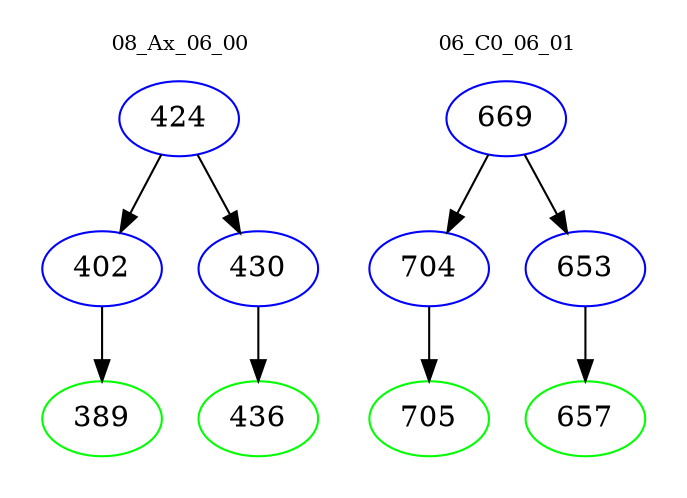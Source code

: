 digraph{
subgraph cluster_0 {
color = white
label = "08_Ax_06_00";
fontsize=10;
T0_424 [label="424", color="blue"]
T0_424 -> T0_402 [color="black"]
T0_402 [label="402", color="blue"]
T0_402 -> T0_389 [color="black"]
T0_389 [label="389", color="green"]
T0_424 -> T0_430 [color="black"]
T0_430 [label="430", color="blue"]
T0_430 -> T0_436 [color="black"]
T0_436 [label="436", color="green"]
}
subgraph cluster_1 {
color = white
label = "06_C0_06_01";
fontsize=10;
T1_669 [label="669", color="blue"]
T1_669 -> T1_704 [color="black"]
T1_704 [label="704", color="blue"]
T1_704 -> T1_705 [color="black"]
T1_705 [label="705", color="green"]
T1_669 -> T1_653 [color="black"]
T1_653 [label="653", color="blue"]
T1_653 -> T1_657 [color="black"]
T1_657 [label="657", color="green"]
}
}
